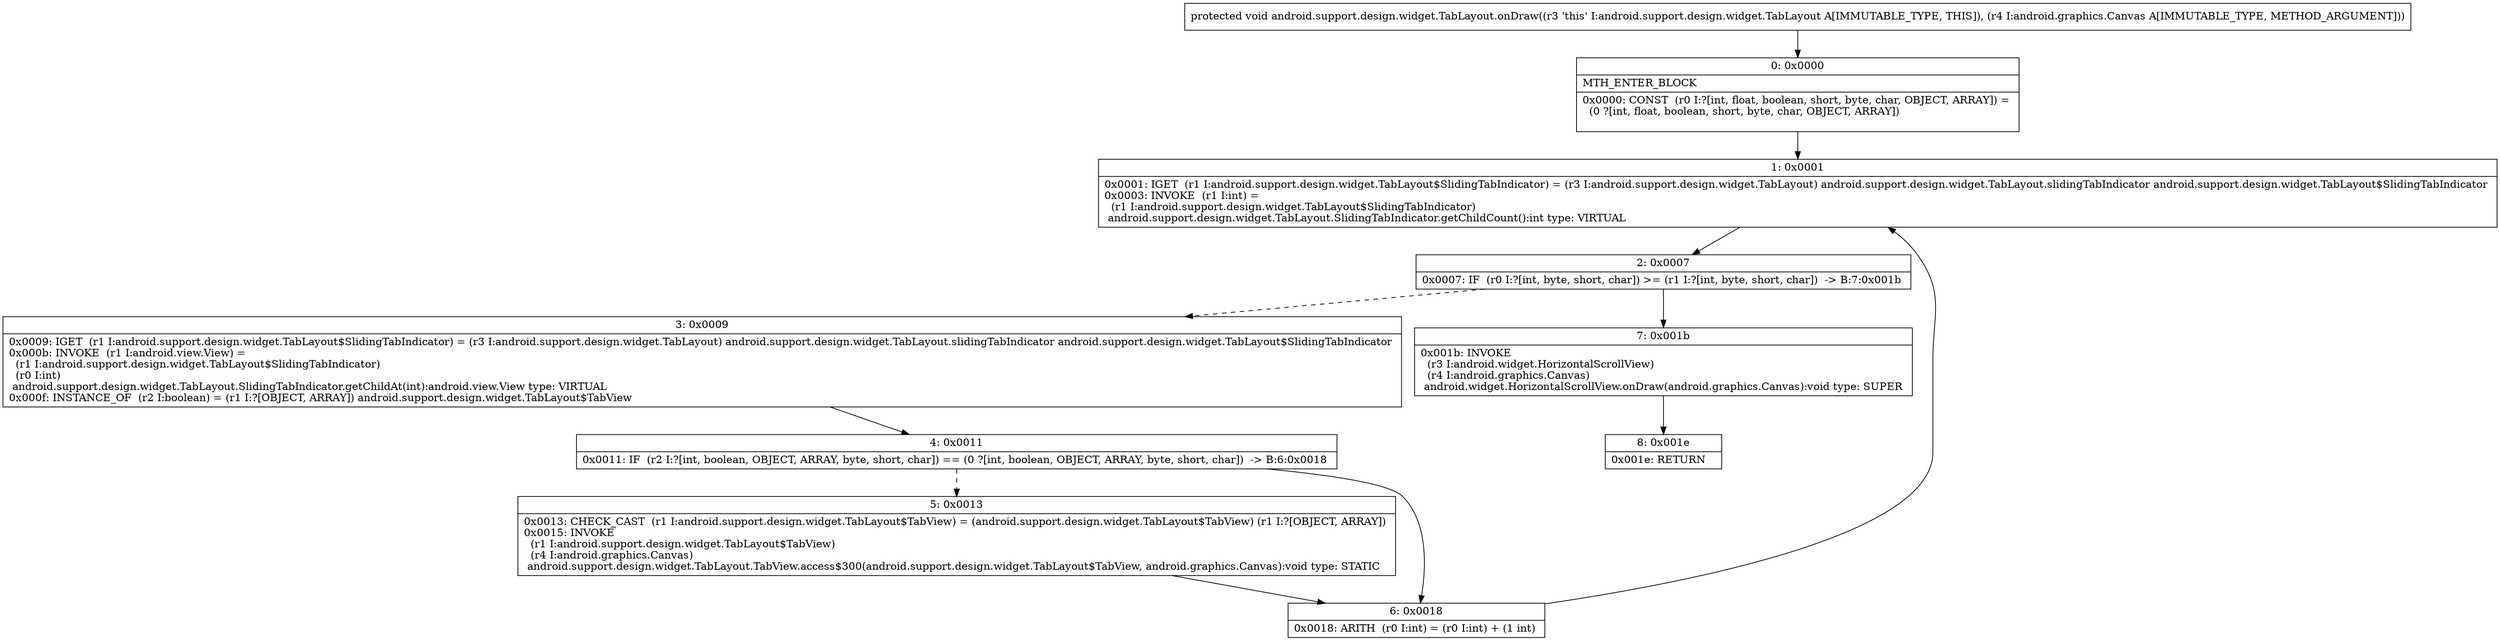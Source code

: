 digraph "CFG forandroid.support.design.widget.TabLayout.onDraw(Landroid\/graphics\/Canvas;)V" {
Node_0 [shape=record,label="{0\:\ 0x0000|MTH_ENTER_BLOCK\l|0x0000: CONST  (r0 I:?[int, float, boolean, short, byte, char, OBJECT, ARRAY]) = \l  (0 ?[int, float, boolean, short, byte, char, OBJECT, ARRAY])\l \l}"];
Node_1 [shape=record,label="{1\:\ 0x0001|0x0001: IGET  (r1 I:android.support.design.widget.TabLayout$SlidingTabIndicator) = (r3 I:android.support.design.widget.TabLayout) android.support.design.widget.TabLayout.slidingTabIndicator android.support.design.widget.TabLayout$SlidingTabIndicator \l0x0003: INVOKE  (r1 I:int) = \l  (r1 I:android.support.design.widget.TabLayout$SlidingTabIndicator)\l android.support.design.widget.TabLayout.SlidingTabIndicator.getChildCount():int type: VIRTUAL \l}"];
Node_2 [shape=record,label="{2\:\ 0x0007|0x0007: IF  (r0 I:?[int, byte, short, char]) \>= (r1 I:?[int, byte, short, char])  \-\> B:7:0x001b \l}"];
Node_3 [shape=record,label="{3\:\ 0x0009|0x0009: IGET  (r1 I:android.support.design.widget.TabLayout$SlidingTabIndicator) = (r3 I:android.support.design.widget.TabLayout) android.support.design.widget.TabLayout.slidingTabIndicator android.support.design.widget.TabLayout$SlidingTabIndicator \l0x000b: INVOKE  (r1 I:android.view.View) = \l  (r1 I:android.support.design.widget.TabLayout$SlidingTabIndicator)\l  (r0 I:int)\l android.support.design.widget.TabLayout.SlidingTabIndicator.getChildAt(int):android.view.View type: VIRTUAL \l0x000f: INSTANCE_OF  (r2 I:boolean) = (r1 I:?[OBJECT, ARRAY]) android.support.design.widget.TabLayout$TabView \l}"];
Node_4 [shape=record,label="{4\:\ 0x0011|0x0011: IF  (r2 I:?[int, boolean, OBJECT, ARRAY, byte, short, char]) == (0 ?[int, boolean, OBJECT, ARRAY, byte, short, char])  \-\> B:6:0x0018 \l}"];
Node_5 [shape=record,label="{5\:\ 0x0013|0x0013: CHECK_CAST  (r1 I:android.support.design.widget.TabLayout$TabView) = (android.support.design.widget.TabLayout$TabView) (r1 I:?[OBJECT, ARRAY]) \l0x0015: INVOKE  \l  (r1 I:android.support.design.widget.TabLayout$TabView)\l  (r4 I:android.graphics.Canvas)\l android.support.design.widget.TabLayout.TabView.access$300(android.support.design.widget.TabLayout$TabView, android.graphics.Canvas):void type: STATIC \l}"];
Node_6 [shape=record,label="{6\:\ 0x0018|0x0018: ARITH  (r0 I:int) = (r0 I:int) + (1 int) \l}"];
Node_7 [shape=record,label="{7\:\ 0x001b|0x001b: INVOKE  \l  (r3 I:android.widget.HorizontalScrollView)\l  (r4 I:android.graphics.Canvas)\l android.widget.HorizontalScrollView.onDraw(android.graphics.Canvas):void type: SUPER \l}"];
Node_8 [shape=record,label="{8\:\ 0x001e|0x001e: RETURN   \l}"];
MethodNode[shape=record,label="{protected void android.support.design.widget.TabLayout.onDraw((r3 'this' I:android.support.design.widget.TabLayout A[IMMUTABLE_TYPE, THIS]), (r4 I:android.graphics.Canvas A[IMMUTABLE_TYPE, METHOD_ARGUMENT])) }"];
MethodNode -> Node_0;
Node_0 -> Node_1;
Node_1 -> Node_2;
Node_2 -> Node_3[style=dashed];
Node_2 -> Node_7;
Node_3 -> Node_4;
Node_4 -> Node_5[style=dashed];
Node_4 -> Node_6;
Node_5 -> Node_6;
Node_6 -> Node_1;
Node_7 -> Node_8;
}

